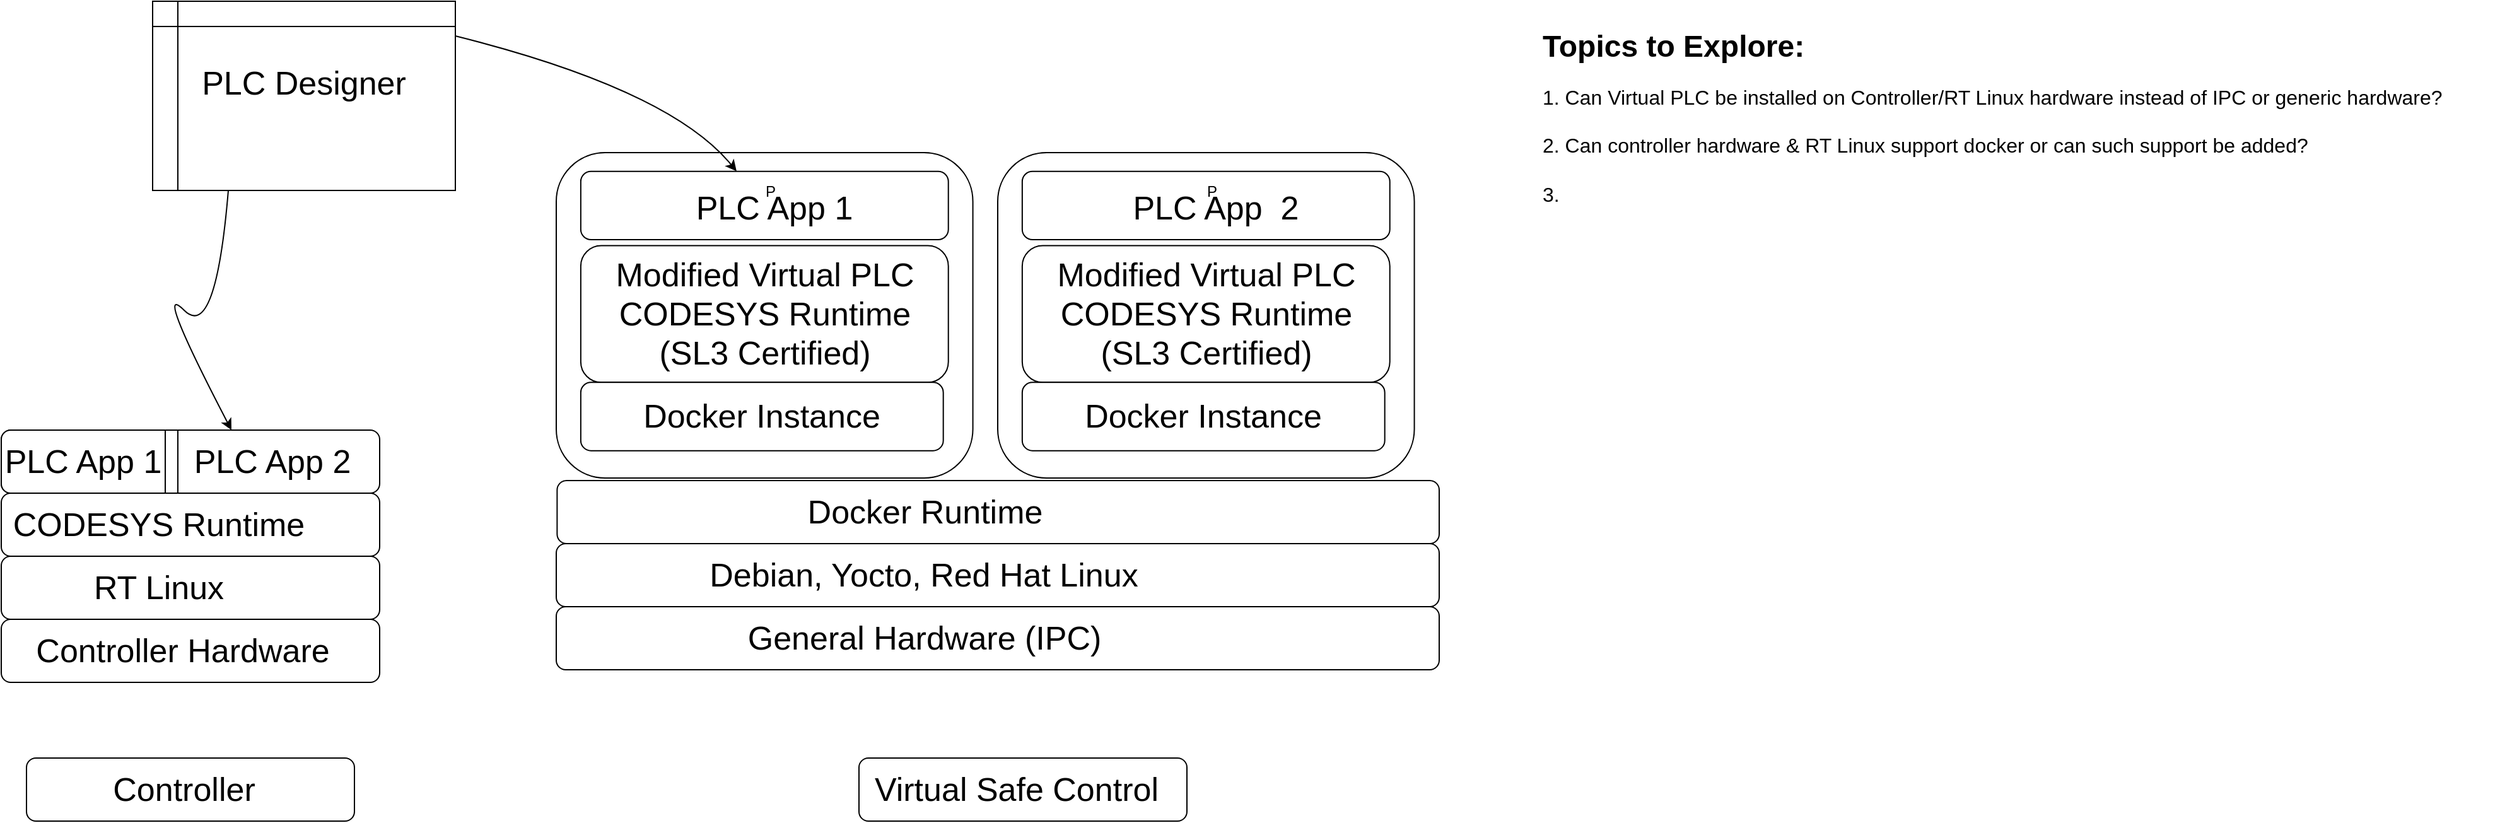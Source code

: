 <mxfile version="27.2.0">
  <diagram name="Page-1" id="eCOo2D14gB1cj0V3eNS2">
    <mxGraphModel dx="1158" dy="773" grid="1" gridSize="10" guides="1" tooltips="1" connect="1" arrows="1" fold="1" page="1" pageScale="1" pageWidth="3300" pageHeight="4681" math="0" shadow="0">
      <root>
        <mxCell id="0" />
        <mxCell id="1" parent="0" />
        <mxCell id="KEu1qA3JAobn0XT2DKJx-28" value="" style="rounded=1;whiteSpace=wrap;html=1;" parent="1" vertex="1">
          <mxGeometry x="80" y="450" width="130" height="50" as="geometry" />
        </mxCell>
        <mxCell id="KEu1qA3JAobn0XT2DKJx-5" value="" style="group" parent="1" vertex="1" connectable="0">
          <mxGeometry x="100" y="710" width="260" height="50" as="geometry" />
        </mxCell>
        <mxCell id="KEu1qA3JAobn0XT2DKJx-1" value="" style="rounded=1;whiteSpace=wrap;html=1;" parent="KEu1qA3JAobn0XT2DKJx-5" vertex="1">
          <mxGeometry width="260" height="50" as="geometry" />
        </mxCell>
        <mxCell id="KEu1qA3JAobn0XT2DKJx-3" value="Controller" style="text;html=1;align=center;verticalAlign=middle;whiteSpace=wrap;rounded=0;fontSize=26;" parent="KEu1qA3JAobn0XT2DKJx-5" vertex="1">
          <mxGeometry width="250" height="50" as="geometry" />
        </mxCell>
        <mxCell id="KEu1qA3JAobn0XT2DKJx-10" value="" style="group" parent="1" vertex="1" connectable="0">
          <mxGeometry x="80" y="600" width="300" height="50" as="geometry" />
        </mxCell>
        <mxCell id="KEu1qA3JAobn0XT2DKJx-11" value="" style="rounded=1;whiteSpace=wrap;html=1;" parent="KEu1qA3JAobn0XT2DKJx-10" vertex="1">
          <mxGeometry width="300" height="50" as="geometry" />
        </mxCell>
        <mxCell id="KEu1qA3JAobn0XT2DKJx-12" value="Controller Hardware" style="text;html=1;align=center;verticalAlign=middle;whiteSpace=wrap;rounded=0;fontSize=26;" parent="KEu1qA3JAobn0XT2DKJx-10" vertex="1">
          <mxGeometry width="288.462" height="50" as="geometry" />
        </mxCell>
        <mxCell id="KEu1qA3JAobn0XT2DKJx-15" value="" style="group" parent="1" vertex="1" connectable="0">
          <mxGeometry x="80" y="550" width="300" height="50" as="geometry" />
        </mxCell>
        <mxCell id="KEu1qA3JAobn0XT2DKJx-16" value="" style="rounded=1;whiteSpace=wrap;html=1;" parent="KEu1qA3JAobn0XT2DKJx-15" vertex="1">
          <mxGeometry width="300" height="50" as="geometry" />
        </mxCell>
        <mxCell id="KEu1qA3JAobn0XT2DKJx-17" value="RT Linux" style="text;html=1;align=center;verticalAlign=middle;whiteSpace=wrap;rounded=0;fontSize=26;" parent="KEu1qA3JAobn0XT2DKJx-15" vertex="1">
          <mxGeometry width="250" height="50" as="geometry" />
        </mxCell>
        <mxCell id="KEu1qA3JAobn0XT2DKJx-18" value="" style="group" parent="1" vertex="1" connectable="0">
          <mxGeometry x="80" y="500" width="300" height="50" as="geometry" />
        </mxCell>
        <mxCell id="KEu1qA3JAobn0XT2DKJx-19" value="" style="rounded=1;whiteSpace=wrap;html=1;" parent="KEu1qA3JAobn0XT2DKJx-18" vertex="1">
          <mxGeometry width="300" height="50" as="geometry" />
        </mxCell>
        <mxCell id="KEu1qA3JAobn0XT2DKJx-20" value="CODESYS Runtime" style="text;html=1;align=center;verticalAlign=middle;whiteSpace=wrap;rounded=0;fontSize=26;" parent="KEu1qA3JAobn0XT2DKJx-18" vertex="1">
          <mxGeometry width="250" height="50" as="geometry" />
        </mxCell>
        <mxCell id="KEu1qA3JAobn0XT2DKJx-23" value="P" style="group" parent="1" vertex="1" connectable="0">
          <mxGeometry x="80" y="450" width="300" height="50" as="geometry" />
        </mxCell>
        <mxCell id="KEu1qA3JAobn0XT2DKJx-24" value="" style="rounded=1;whiteSpace=wrap;html=1;" parent="KEu1qA3JAobn0XT2DKJx-23" vertex="1">
          <mxGeometry width="300" height="50" as="geometry" />
        </mxCell>
        <mxCell id="KEu1qA3JAobn0XT2DKJx-26" value="PLC App 2" style="text;html=1;align=center;verticalAlign=middle;whiteSpace=wrap;rounded=0;fontSize=26;" parent="KEu1qA3JAobn0XT2DKJx-23" vertex="1">
          <mxGeometry x="150" width="130" height="50" as="geometry" />
        </mxCell>
        <mxCell id="KEu1qA3JAobn0XT2DKJx-25" value="PLC App 1" style="text;html=1;align=center;verticalAlign=middle;whiteSpace=wrap;rounded=0;fontSize=26;" parent="KEu1qA3JAobn0XT2DKJx-23" vertex="1">
          <mxGeometry width="130" height="50" as="geometry" />
        </mxCell>
        <mxCell id="KEu1qA3JAobn0XT2DKJx-29" value="" style="rounded=0;whiteSpace=wrap;html=1;" parent="KEu1qA3JAobn0XT2DKJx-23" vertex="1">
          <mxGeometry x="130" width="10" height="50" as="geometry" />
        </mxCell>
        <mxCell id="KEu1qA3JAobn0XT2DKJx-34" value="" style="group" parent="1" vertex="1" connectable="0">
          <mxGeometry x="520" y="590" width="700" height="50" as="geometry" />
        </mxCell>
        <mxCell id="KEu1qA3JAobn0XT2DKJx-35" value="" style="rounded=1;whiteSpace=wrap;html=1;" parent="KEu1qA3JAobn0XT2DKJx-34" vertex="1">
          <mxGeometry width="700" height="50" as="geometry" />
        </mxCell>
        <mxCell id="KEu1qA3JAobn0XT2DKJx-36" value="General Hardware (IPC)" style="text;html=1;align=center;verticalAlign=middle;whiteSpace=wrap;rounded=0;fontSize=26;" parent="KEu1qA3JAobn0XT2DKJx-34" vertex="1">
          <mxGeometry x="149.18" width="285.864" height="50" as="geometry" />
        </mxCell>
        <mxCell id="KEu1qA3JAobn0XT2DKJx-37" value="" style="group" parent="1" vertex="1" connectable="0">
          <mxGeometry x="520" y="540" width="700" height="50" as="geometry" />
        </mxCell>
        <mxCell id="KEu1qA3JAobn0XT2DKJx-38" value="" style="rounded=1;whiteSpace=wrap;html=1;" parent="KEu1qA3JAobn0XT2DKJx-37" vertex="1">
          <mxGeometry width="700" height="50" as="geometry" />
        </mxCell>
        <mxCell id="KEu1qA3JAobn0XT2DKJx-39" value="Debian, Yocto, Red Hat Linux" style="text;html=1;align=center;verticalAlign=middle;whiteSpace=wrap;rounded=0;fontSize=26;" parent="KEu1qA3JAobn0XT2DKJx-37" vertex="1">
          <mxGeometry width="583.333" height="50" as="geometry" />
        </mxCell>
        <mxCell id="KEu1qA3JAobn0XT2DKJx-52" value="" style="group" parent="1" vertex="1" connectable="0">
          <mxGeometry x="510" y="350" width="710" height="190" as="geometry" />
        </mxCell>
        <mxCell id="KEu1qA3JAobn0XT2DKJx-77" value="" style="group" parent="KEu1qA3JAobn0XT2DKJx-52" vertex="1" connectable="0">
          <mxGeometry x="10.684" y="140" width="699.316" height="50" as="geometry" />
        </mxCell>
        <mxCell id="KEu1qA3JAobn0XT2DKJx-78" value="" style="rounded=1;whiteSpace=wrap;html=1;" parent="KEu1qA3JAobn0XT2DKJx-77" vertex="1">
          <mxGeometry width="699.316" height="50" as="geometry" />
        </mxCell>
        <mxCell id="KEu1qA3JAobn0XT2DKJx-79" value="Docker Runtime" style="text;html=1;align=center;verticalAlign=middle;whiteSpace=wrap;rounded=0;fontSize=26;" parent="KEu1qA3JAobn0XT2DKJx-77" vertex="1">
          <mxGeometry width="582.763" height="50" as="geometry" />
        </mxCell>
        <mxCell id="KEu1qA3JAobn0XT2DKJx-80" value="" style="group" parent="1" vertex="1" connectable="0">
          <mxGeometry x="760" y="710" width="260" height="50" as="geometry" />
        </mxCell>
        <mxCell id="KEu1qA3JAobn0XT2DKJx-81" value="" style="rounded=1;whiteSpace=wrap;html=1;" parent="KEu1qA3JAobn0XT2DKJx-80" vertex="1">
          <mxGeometry width="260" height="50" as="geometry" />
        </mxCell>
        <mxCell id="KEu1qA3JAobn0XT2DKJx-82" value="Virtual Safe Control" style="text;html=1;align=center;verticalAlign=middle;whiteSpace=wrap;rounded=0;fontSize=26;" parent="KEu1qA3JAobn0XT2DKJx-80" vertex="1">
          <mxGeometry width="250" height="50" as="geometry" />
        </mxCell>
        <mxCell id="KEu1qA3JAobn0XT2DKJx-83" value="" style="shape=internalStorage;whiteSpace=wrap;html=1;backgroundOutline=1;" parent="1" vertex="1">
          <mxGeometry x="200" y="110" width="240" height="150" as="geometry" />
        </mxCell>
        <mxCell id="KEu1qA3JAobn0XT2DKJx-84" value="PLC Designer" style="text;html=1;align=center;verticalAlign=middle;whiteSpace=wrap;rounded=0;fontSize=26;" parent="1" vertex="1">
          <mxGeometry x="195" y="150" width="250" height="50" as="geometry" />
        </mxCell>
        <mxCell id="KEu1qA3JAobn0XT2DKJx-85" value="" style="curved=1;endArrow=classic;html=1;rounded=0;exitX=0.25;exitY=1;exitDx=0;exitDy=0;entryX=0.25;entryY=0;entryDx=0;entryDy=0;" parent="1" source="KEu1qA3JAobn0XT2DKJx-83" target="KEu1qA3JAobn0XT2DKJx-26" edge="1">
          <mxGeometry width="50" height="50" relative="1" as="geometry">
            <mxPoint x="200" y="380" as="sourcePoint" />
            <mxPoint x="250" y="330" as="targetPoint" />
            <Array as="points">
              <mxPoint x="250" y="380" />
              <mxPoint x="200" y="330" />
            </Array>
          </mxGeometry>
        </mxCell>
        <mxCell id="KEu1qA3JAobn0XT2DKJx-91" value="" style="group" parent="1" vertex="1" connectable="0">
          <mxGeometry x="520" y="230" width="340" height="258" as="geometry" />
        </mxCell>
        <mxCell id="KEu1qA3JAobn0XT2DKJx-90" value="" style="group" parent="KEu1qA3JAobn0XT2DKJx-91" vertex="1" connectable="0">
          <mxGeometry width="340" height="258" as="geometry" />
        </mxCell>
        <mxCell id="KEu1qA3JAobn0XT2DKJx-66" value="" style="rounded=1;whiteSpace=wrap;html=1;" parent="KEu1qA3JAobn0XT2DKJx-90" vertex="1">
          <mxGeometry width="330.286" height="258" as="geometry" />
        </mxCell>
        <mxCell id="KEu1qA3JAobn0XT2DKJx-68" value="" style="group" parent="KEu1qA3JAobn0XT2DKJx-90" vertex="1" connectable="0">
          <mxGeometry x="19.429" y="127.916" width="291.429" height="54.202" as="geometry" />
        </mxCell>
        <mxCell id="KEu1qA3JAobn0XT2DKJx-69" value="" style="rounded=1;whiteSpace=wrap;html=1;" parent="KEu1qA3JAobn0XT2DKJx-68" vertex="1">
          <mxGeometry y="-54.202" width="291.429" height="108.403" as="geometry" />
        </mxCell>
        <mxCell id="KEu1qA3JAobn0XT2DKJx-74" value="" style="group" parent="KEu1qA3JAobn0XT2DKJx-90" vertex="1" connectable="0">
          <mxGeometry x="19.429" y="182.118" width="320.571" height="54.202" as="geometry" />
        </mxCell>
        <mxCell id="KEu1qA3JAobn0XT2DKJx-75" value="" style="rounded=1;whiteSpace=wrap;html=1;" parent="KEu1qA3JAobn0XT2DKJx-74" vertex="1">
          <mxGeometry width="287.409" height="54.202" as="geometry" />
        </mxCell>
        <mxCell id="KEu1qA3JAobn0XT2DKJx-76" value="Docker Instance" style="text;html=1;align=center;verticalAlign=middle;whiteSpace=wrap;rounded=0;fontSize=26;" parent="KEu1qA3JAobn0XT2DKJx-74" vertex="1">
          <mxGeometry x="-22.109" width="331.626" height="54.202" as="geometry" />
        </mxCell>
        <mxCell id="KEu1qA3JAobn0XT2DKJx-72" value="" style="rounded=1;whiteSpace=wrap;html=1;" parent="KEu1qA3JAobn0XT2DKJx-90" vertex="1">
          <mxGeometry x="19.429" y="14.84" width="291.429" height="54.202" as="geometry" />
        </mxCell>
        <mxCell id="KEu1qA3JAobn0XT2DKJx-71" value="P" style="group" parent="KEu1qA3JAobn0XT2DKJx-90" vertex="1" connectable="0">
          <mxGeometry x="24.286" y="16.84" width="291.429" height="54.202" as="geometry" />
        </mxCell>
        <mxCell id="KEu1qA3JAobn0XT2DKJx-73" value="PLC App 1" style="text;html=1;align=center;verticalAlign=middle;whiteSpace=wrap;rounded=0;fontSize=26;" parent="KEu1qA3JAobn0XT2DKJx-71" vertex="1">
          <mxGeometry x="77.71" width="142.29" height="54.2" as="geometry" />
        </mxCell>
        <mxCell id="KEu1qA3JAobn0XT2DKJx-70" value="Modified Virtual PLC CODESYS Runtime (SL3 Certified)" style="text;html=1;align=center;verticalAlign=middle;whiteSpace=wrap;rounded=0;fontSize=26;" parent="KEu1qA3JAobn0XT2DKJx-91" vertex="1">
          <mxGeometry x="43.719" y="73.714" width="242.857" height="108.403" as="geometry" />
        </mxCell>
        <mxCell id="KEu1qA3JAobn0XT2DKJx-92" value="" style="group" parent="1" vertex="1" connectable="0">
          <mxGeometry x="870" y="230" width="340" height="258" as="geometry" />
        </mxCell>
        <mxCell id="KEu1qA3JAobn0XT2DKJx-93" value="" style="group" parent="KEu1qA3JAobn0XT2DKJx-92" vertex="1" connectable="0">
          <mxGeometry width="340" height="258" as="geometry" />
        </mxCell>
        <mxCell id="KEu1qA3JAobn0XT2DKJx-94" value="" style="rounded=1;whiteSpace=wrap;html=1;" parent="KEu1qA3JAobn0XT2DKJx-93" vertex="1">
          <mxGeometry width="330.286" height="258" as="geometry" />
        </mxCell>
        <mxCell id="KEu1qA3JAobn0XT2DKJx-95" value="" style="group" parent="KEu1qA3JAobn0XT2DKJx-93" vertex="1" connectable="0">
          <mxGeometry x="19.429" y="127.916" width="291.429" height="54.202" as="geometry" />
        </mxCell>
        <mxCell id="KEu1qA3JAobn0XT2DKJx-96" value="" style="rounded=1;whiteSpace=wrap;html=1;" parent="KEu1qA3JAobn0XT2DKJx-95" vertex="1">
          <mxGeometry y="-54.202" width="291.429" height="108.403" as="geometry" />
        </mxCell>
        <mxCell id="KEu1qA3JAobn0XT2DKJx-97" value="" style="group" parent="KEu1qA3JAobn0XT2DKJx-93" vertex="1" connectable="0">
          <mxGeometry x="19.429" y="182.118" width="320.571" height="54.202" as="geometry" />
        </mxCell>
        <mxCell id="KEu1qA3JAobn0XT2DKJx-98" value="" style="rounded=1;whiteSpace=wrap;html=1;" parent="KEu1qA3JAobn0XT2DKJx-97" vertex="1">
          <mxGeometry width="287.409" height="54.202" as="geometry" />
        </mxCell>
        <mxCell id="KEu1qA3JAobn0XT2DKJx-99" value="Docker Instance" style="text;html=1;align=center;verticalAlign=middle;whiteSpace=wrap;rounded=0;fontSize=26;" parent="KEu1qA3JAobn0XT2DKJx-97" vertex="1">
          <mxGeometry x="-22.109" width="331.626" height="54.202" as="geometry" />
        </mxCell>
        <mxCell id="KEu1qA3JAobn0XT2DKJx-100" value="" style="rounded=1;whiteSpace=wrap;html=1;" parent="KEu1qA3JAobn0XT2DKJx-93" vertex="1">
          <mxGeometry x="19.429" y="14.84" width="291.429" height="54.202" as="geometry" />
        </mxCell>
        <mxCell id="KEu1qA3JAobn0XT2DKJx-101" value="P" style="group" parent="KEu1qA3JAobn0XT2DKJx-93" vertex="1" connectable="0">
          <mxGeometry x="24.286" y="16.84" width="291.429" height="54.202" as="geometry" />
        </mxCell>
        <mxCell id="KEu1qA3JAobn0XT2DKJx-102" value="PLC App&amp;nbsp; 2" style="text;html=1;align=center;verticalAlign=middle;whiteSpace=wrap;rounded=0;fontSize=26;" parent="KEu1qA3JAobn0XT2DKJx-101" vertex="1">
          <mxGeometry x="77.71" width="142.29" height="54.2" as="geometry" />
        </mxCell>
        <mxCell id="KEu1qA3JAobn0XT2DKJx-103" value="Modified Virtual PLC CODESYS Runtime (SL3 Certified)" style="text;html=1;align=center;verticalAlign=middle;whiteSpace=wrap;rounded=0;fontSize=26;" parent="KEu1qA3JAobn0XT2DKJx-92" vertex="1">
          <mxGeometry x="43.719" y="73.714" width="242.857" height="108.403" as="geometry" />
        </mxCell>
        <mxCell id="KEu1qA3JAobn0XT2DKJx-86" value="" style="curved=1;endArrow=classic;html=1;rounded=0;exitX=1;exitY=0.75;exitDx=0;exitDy=0;" parent="1" target="KEu1qA3JAobn0XT2DKJx-72" edge="1">
          <mxGeometry width="50" height="50" relative="1" as="geometry">
            <mxPoint x="440" y="137.5" as="sourcePoint" />
            <mxPoint x="635" y="50" as="targetPoint" />
            <Array as="points">
              <mxPoint x="610" y="180" />
            </Array>
          </mxGeometry>
        </mxCell>
        <mxCell id="KEu1qA3JAobn0XT2DKJx-105" value="&lt;h1 style=&quot;margin-top: 0px;&quot;&gt;Topics to Explore:&lt;/h1&gt;&lt;div&gt;&lt;font size=&quot;3&quot;&gt;1. Can Virtual PLC be installed on Controller/RT Linux hardware instead of IPC or generic hardware?&lt;/font&gt;&lt;/div&gt;&lt;div&gt;&lt;font size=&quot;3&quot;&gt;&lt;br&gt;&lt;/font&gt;&lt;/div&gt;&lt;div&gt;&lt;font size=&quot;3&quot;&gt;2. Can controller hardware &amp;amp; RT Linux support docker or can such support be added?&lt;/font&gt;&lt;/div&gt;&lt;div&gt;&lt;font size=&quot;3&quot;&gt;&lt;br&gt;&lt;/font&gt;&lt;/div&gt;&lt;div&gt;&lt;font size=&quot;3&quot;&gt;3.&amp;nbsp;&lt;/font&gt;&lt;/div&gt;" style="text;html=1;whiteSpace=wrap;overflow=hidden;rounded=0;" parent="1" vertex="1">
          <mxGeometry x="1300" y="125" width="760" height="575" as="geometry" />
        </mxCell>
      </root>
    </mxGraphModel>
  </diagram>
</mxfile>
